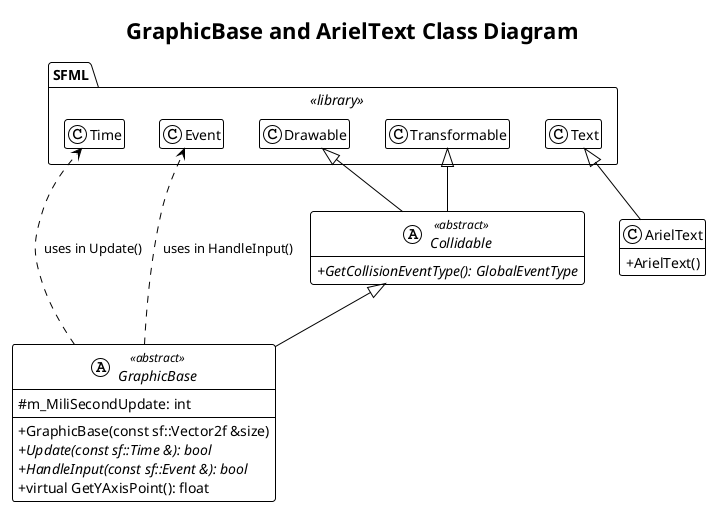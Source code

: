 @startuml
!theme plain
title GraphicBase and ArielText Class Diagram

' Settings for better readability
skinparam classAttributeIconSize 0
hide empty members

' --- External Dependencies & Parent Classes ---
package SFML <<library>>{
}

' Collidable inherits from SFML classes
abstract class Collidable <<abstract>> {
  + {abstract} GetCollisionEventType(): GlobalEventType
}
SFML.Drawable <|-- Collidable
SFML.Transformable <|-- Collidable


' --- New UI Class ---

class ArielText {
    + ArielText()
}


' --- New Abstract Game Object Base ---
abstract class GraphicBase <<abstract>> {
    # m_MiliSecondUpdate: int
    --
    + GraphicBase(const sf::Vector2f &size)
    + {abstract} Update(const sf::Time &): bool
    + {abstract} HandleInput(const sf::Event &): bool
    + virtual GetYAxisPoint(): float
}



' --- RELATIONSHIPS ---

' ==> Inheritance Hierarchy (Is-A)
' ArielText is a specialized sf::Text
SFML.Text <|-- ArielText

' GraphicBase is a specialized, updatable Collidable
Collidable <|-- GraphicBase

' ==> Dependency (Uses-A)
' GraphicBase's abstract methods depend on these SFML types.
GraphicBase ..> SFML.Time : uses in Update()
GraphicBase ..> SFML.Event : uses in HandleInput()

@enduml